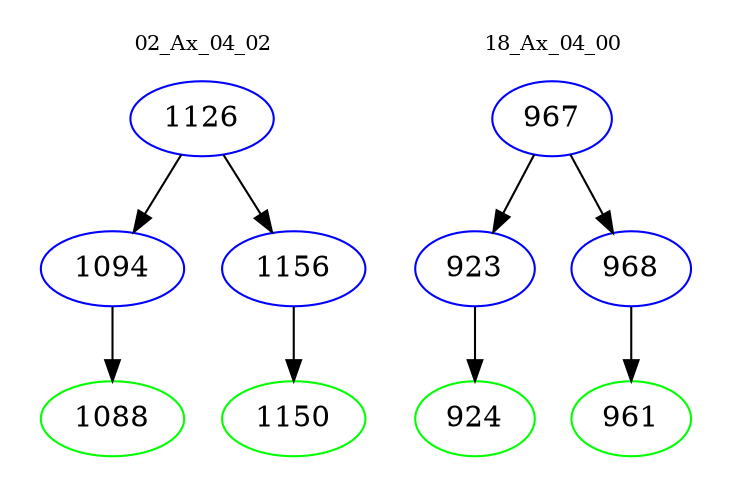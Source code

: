 digraph{
subgraph cluster_0 {
color = white
label = "02_Ax_04_02";
fontsize=10;
T0_1126 [label="1126", color="blue"]
T0_1126 -> T0_1094 [color="black"]
T0_1094 [label="1094", color="blue"]
T0_1094 -> T0_1088 [color="black"]
T0_1088 [label="1088", color="green"]
T0_1126 -> T0_1156 [color="black"]
T0_1156 [label="1156", color="blue"]
T0_1156 -> T0_1150 [color="black"]
T0_1150 [label="1150", color="green"]
}
subgraph cluster_1 {
color = white
label = "18_Ax_04_00";
fontsize=10;
T1_967 [label="967", color="blue"]
T1_967 -> T1_923 [color="black"]
T1_923 [label="923", color="blue"]
T1_923 -> T1_924 [color="black"]
T1_924 [label="924", color="green"]
T1_967 -> T1_968 [color="black"]
T1_968 [label="968", color="blue"]
T1_968 -> T1_961 [color="black"]
T1_961 [label="961", color="green"]
}
}
